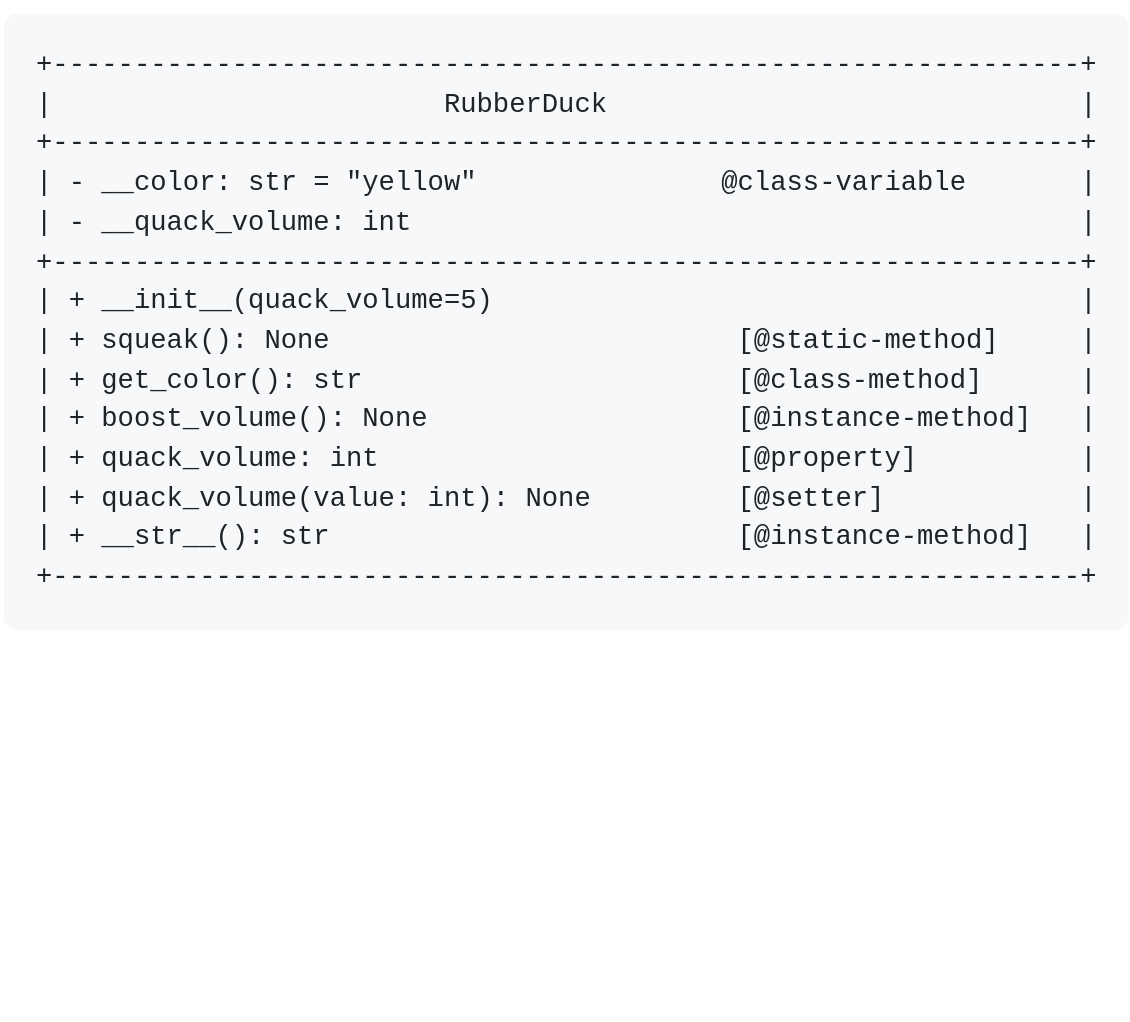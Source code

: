 <mxfile version="22.1.22" type="embed">
  <diagram name="‫עמוד-1‬" id="z5Jm914-xjCl6LGybNFU">
    <mxGraphModel dx="1084" dy="1450" grid="1" gridSize="10" guides="1" tooltips="1" connect="1" arrows="1" fold="1" page="1" pageScale="1" pageWidth="827" pageHeight="1169" math="0" shadow="0">
      <root>
        <mxCell id="0" />
        <mxCell id="1" parent="0" />
        <mxCell id="_siQIBJ36OQ2N0jEfNCD-1" value="&lt;pre class=&quot;notranslate&quot; style=&quot;box-sizing: border-box; font-family: ui-monospace, SFMono-Regular, &amp;quot;SF Mono&amp;quot;, Menlo, Consolas, &amp;quot;Liberation Mono&amp;quot;, monospace; font-size: 13.6px; margin-top: 0px; margin-bottom: 0px; overflow-wrap: normal; padding: 16px; overflow: auto; line-height: 1.45; color: rgb(31, 35, 40); background-color: rgb(246, 248, 250); border-radius: 6px; font-style: normal; font-variant-ligatures: normal; font-variant-caps: normal; font-weight: 400; letter-spacing: normal; orphans: 2; text-align: start; text-indent: 0px; text-transform: none; widows: 2; word-spacing: 0px; -webkit-text-stroke-width: 0px; text-decoration-thickness: initial; text-decoration-style: initial; text-decoration-color: initial;&quot;&gt;&lt;code style=&quot;box-sizing: border-box; font-family: ui-monospace, SFMono-Regular, &amp;quot;SF Mono&amp;quot;, Menlo, Consolas, &amp;quot;Liberation Mono&amp;quot;, monospace; font-size: 13.6px; padding: 0px; margin: 0px; white-space: pre; background: transparent; border-radius: 6px; word-break: normal; border: 0px; display: inline; overflow: visible; line-height: inherit; overflow-wrap: normal;&quot;&gt;+---------------------------------------------------------------+&#xa;|                        RubberDuck                             |&#xa;+---------------------------------------------------------------+&#xa;| - __color: str = &quot;yellow&quot;               @class-variable       |&#xa;| - __quack_volume: int                                         |&#xa;+---------------------------------------------------------------+&#xa;| + __init__(quack_volume=5)                                    |&#xa;| + squeak(): None                         [@static-method]     |&#xa;| + get_color(): str                       [@class-method]      |&#xa;| + boost_volume(): None                   [@instance-method]   |&#xa;| + quack_volume: int                      [@property]          |&#xa;| + quack_volume(value: int): None         [@setter]            |&#xa;| + __str__(): str                         [@instance-method]   |&#xa;+---------------------------------------------------------------+&lt;/code&gt;&lt;/pre&gt;" style="text;whiteSpace=wrap;html=1;" parent="1" vertex="1">
          <mxGeometry x="10" y="-140" width="530" height="510" as="geometry" />
        </mxCell>
      </root>
    </mxGraphModel>
  </diagram>
</mxfile>
